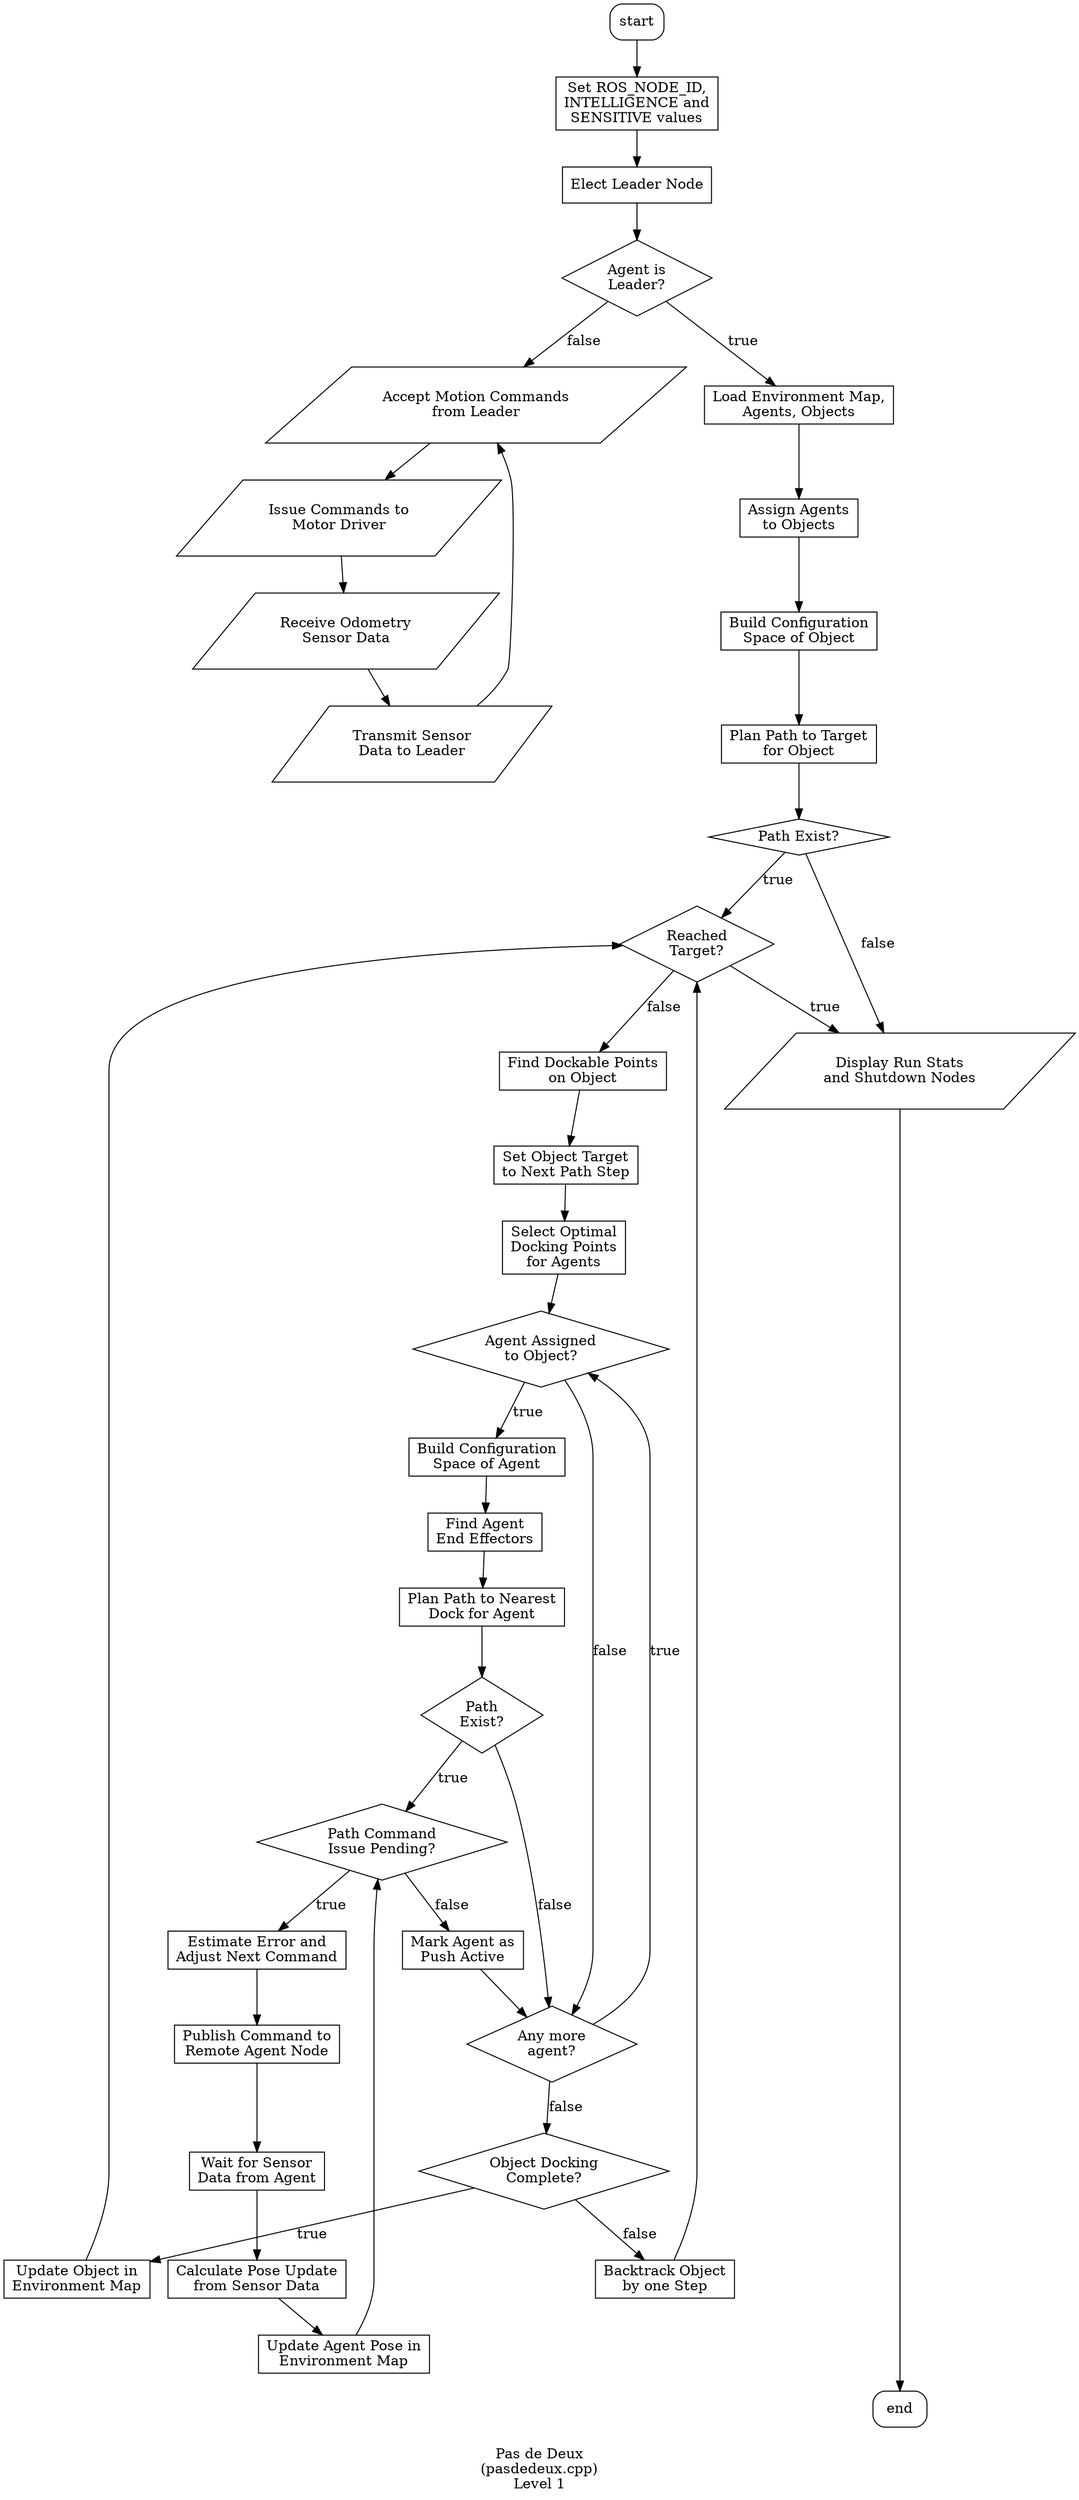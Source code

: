 digraph {
    label="\nPas de Deux\n(pasdedeux.cpp)\nLevel 1"

    node[shape="box", style="rounded"]
       start; end;
    
	main01 [shape = "box", style = ""];
	start -> main01;
	main01 [label = "Set ROS_NODE_ID,\nINTELLIGENCE and\nSENSITIVE values"]
	
	main02 [shape = "box", style = ""];
	main01 -> main02;
	main02 [label = "Elect Leader Node"];
	
	main03 [shape = "diamond", style = ""];
	main02 -> main03;
	main03 [label = "Agent is\nLeader?"];
	
	main04 [shape = "parallelogram", style = ""];
	main03 -> main04 [label = "false"];
	main04 [label = "Accept Motion Commands\nfrom Leader"];
	
	main05 [shape = "parallelogram", style = ""];
	main04 -> main05;
	main05 [label = "Issue Commands to\nMotor Driver"];
	
	main06 [shape = "parallelogram", style = ""];
	main05 -> main06;
	main06 [label = "Receive Odometry\nSensor Data"];
	
	main07 [shape = "parallelogram", style = ""];
	main06 -> main07;
	main07 -> main04
	main07 [label = "Transmit Sensor\nData to Leader"];
	
	main08 [shape = "box", style = ""];
	main03 -> main08 [label = "true"];
	#edge [arrowhead=normal,arrowtail=dot];
	main08 [label = "Load Environment Map,\nAgents, Objects"];
	
	main09 [shape = "box", style = ""];
	main08 -> main09;
	main09 [label = "Assign Agents\nto Objects"];
	
	main10 [shape = "box", style = ""];
	main09 -> main10;
	main10 [label = "Build Configuration\nSpace of Object"];
	
	main11 [shape = "box", style = ""];
	main10 -> main11;
	main11 [label = "Plan Path to Target\nfor Object"];
	
	main12 [shape = "diamond", style = ""];
	main11 -> main12;
	main12 -> main99 [label = "false"];
	main12 -> main13 [label = "true"];
	main12 [label = "Path Exist?"];
	
	main13 [shape = "diamond", style = ""];
	main13 -> main99 [label = "true"];
	main13 [label = "Reached\nTarget?"];
	
	main14 [shape = "box", style = ""];
	main13 -> main14 [label = "false"];
	main14 [label = "Find Dockable Points\non Object"];
	
	main15 [shape = "box", style = ""];
	main14 -> main15;
	main15 [label = "Set Object Target\nto Next Path Step"];
	
	main16 [shape = "box", style = ""];
	main15 -> main16;
	main16 [label = "Select Optimal\nDocking Points\nfor Agents"];
		
	main17 [shape = "diamond", style = ""];
	main16 -> main17;
	main17 [label = "Agent Assigned\nto Object?"];
	
	main18 [shape = "box", style = ""];
	main17 -> main18 [label = "true"];
	main18 [label = "Build Configuration\nSpace of Agent"];
	
	main19 [shape = "box", style = ""];
	main18 -> main19;
	main19 [label = "Find Agent\nEnd Effectors"];
	
	main20 [shape = "box", style = ""];
	main19 -> main20;
	main20 [label = "Plan Path to Nearest\nDock for Agent"];
	
	main21 [shape = "diamond", style = ""];
	main20 -> main21;
	main21 [label = "Path\nExist?"];
	
	main22 [shape = "diamond", style = ""];
	main17 -> main22 [label = "false"];
	main21 -> main22 [label = "false"];
	main22 [label = "Any more\nagent?"];
	
	main23 [shape = "diamond", style = ""];
	main21 -> main23 [label = "true"];
	main23 [label = "Path Command\nIssue Pending?"];
	
	main24 [shape = "box", style = ""];
	main23 -> main24 [label = "true"];
	main24 [label = "Estimate Error and\nAdjust Next Command"];
	
	main25 [shape = "box", style = ""];
	main24 -> main25;
	main25 [label = "Publish Command to\nRemote Agent Node"];
	
	main26 [shape = "box", style = ""];
	main25 -> main26;
	main26 [label = "Wait for Sensor\nData from Agent"];
	
	main27 [shape = "box", style = ""];
	main26 -> main27;
	main27 [label = "Calculate Pose Update\nfrom Sensor Data"];
	
	main28 [shape = "box", style = ""];
	main27 -> main28;
	main28 -> main23;
	main28 [label = "Update Agent Pose in\nEnvironment Map"];
	
	main29 [shape = "box", style = ""];
	main23 -> main29 [label = "false"];
	main29 -> main22;
	main29 [label = "Mark Agent as\nPush Active"];
	
	main22 -> main17 [label = "true"];
	
	main30 [shape = "diamond", style = ""];
	main22 -> main30 [label = "false"];
	main30 [label = "Object Docking\nComplete?"];
	
	main31 [shape = "box", style = ""];
	main30 -> main31 [label = "true"];
	main31 -> main13;
	main31 [label = "Update Object in\nEnvironment Map"];
	
	main32 [shape = "box", style = ""];
	main30 -> main32 [label = "false"];
	main32 -> main13;
	main32 [label = "Backtrack Object\nby one Step"];
	
	#main25 -> main04 [arrowhead = onormal, style = dashed];
	#main07 -> main26 [arrowhead = onormal, style = dashed];
	
	main99 [shape = "parallelogram", style = ""];
	main99 [label = "Display Run Stats\nand Shutdown Nodes"];
	
	main99 -> end;
	
	{rank = sink; end}
}
# dot -Tpng -o graph.png g3.dot
